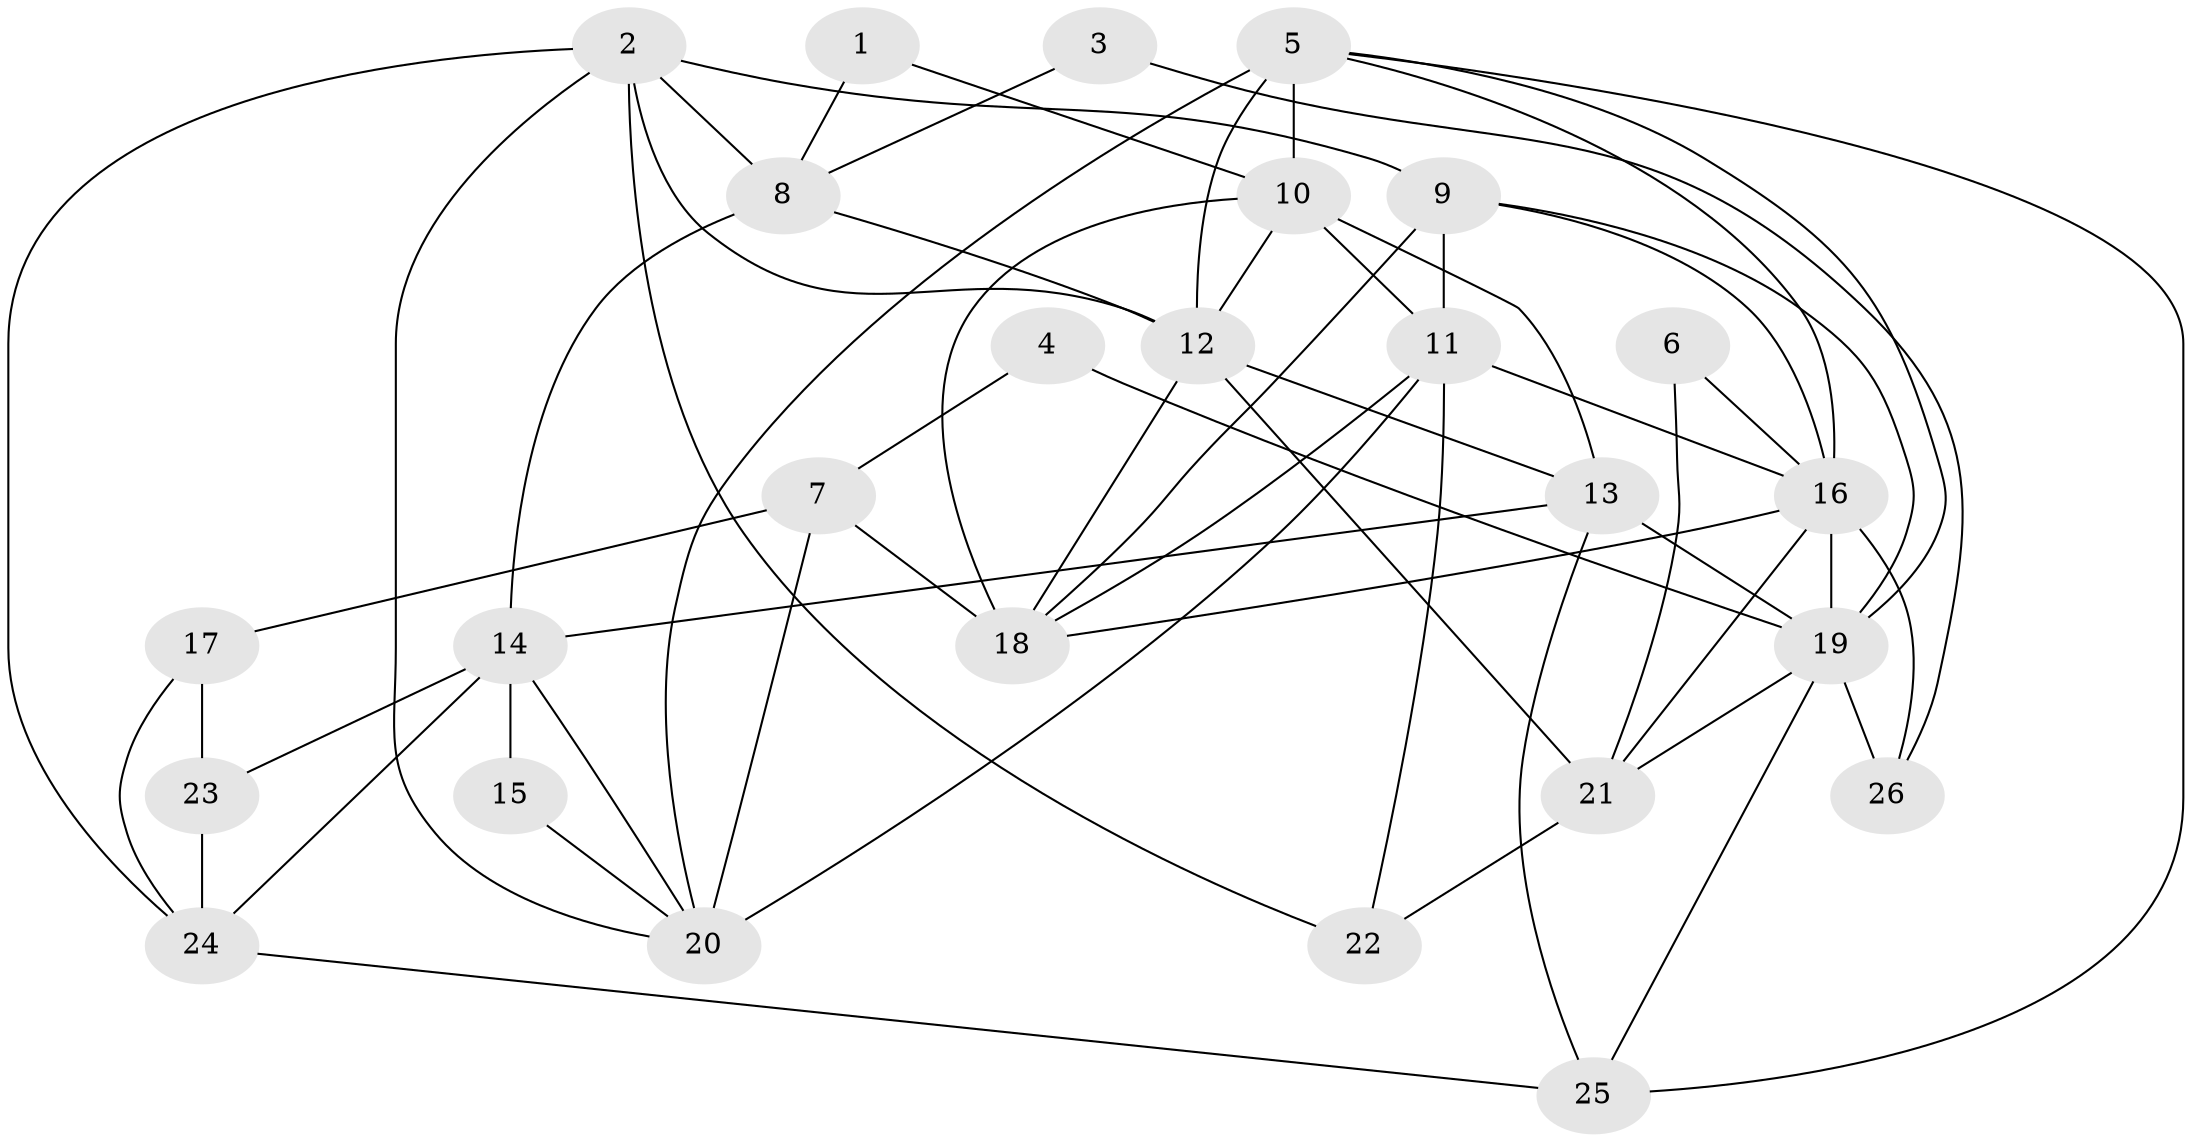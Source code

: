 // original degree distribution, {3: 0.21153846153846154, 2: 0.21153846153846154, 5: 0.1346153846153846, 6: 0.15384615384615385, 4: 0.23076923076923078, 8: 0.019230769230769232, 7: 0.038461538461538464}
// Generated by graph-tools (version 1.1) at 2025/02/03/09/25 03:02:05]
// undirected, 26 vertices, 60 edges
graph export_dot {
graph [start="1"]
  node [color=gray90,style=filled];
  1;
  2;
  3;
  4;
  5;
  6;
  7;
  8;
  9;
  10;
  11;
  12;
  13;
  14;
  15;
  16;
  17;
  18;
  19;
  20;
  21;
  22;
  23;
  24;
  25;
  26;
  1 -- 8 [weight=1.0];
  1 -- 10 [weight=1.0];
  2 -- 8 [weight=1.0];
  2 -- 9 [weight=1.0];
  2 -- 12 [weight=2.0];
  2 -- 20 [weight=1.0];
  2 -- 22 [weight=1.0];
  2 -- 24 [weight=2.0];
  3 -- 8 [weight=1.0];
  3 -- 26 [weight=1.0];
  4 -- 7 [weight=1.0];
  4 -- 19 [weight=2.0];
  5 -- 10 [weight=3.0];
  5 -- 12 [weight=1.0];
  5 -- 16 [weight=1.0];
  5 -- 19 [weight=1.0];
  5 -- 20 [weight=2.0];
  5 -- 25 [weight=1.0];
  6 -- 16 [weight=1.0];
  6 -- 21 [weight=1.0];
  7 -- 17 [weight=1.0];
  7 -- 18 [weight=2.0];
  7 -- 20 [weight=1.0];
  8 -- 12 [weight=1.0];
  8 -- 14 [weight=1.0];
  9 -- 11 [weight=2.0];
  9 -- 16 [weight=1.0];
  9 -- 18 [weight=1.0];
  9 -- 19 [weight=1.0];
  10 -- 11 [weight=1.0];
  10 -- 12 [weight=1.0];
  10 -- 13 [weight=1.0];
  10 -- 18 [weight=1.0];
  11 -- 16 [weight=2.0];
  11 -- 18 [weight=1.0];
  11 -- 20 [weight=1.0];
  11 -- 22 [weight=1.0];
  12 -- 13 [weight=1.0];
  12 -- 18 [weight=2.0];
  12 -- 21 [weight=2.0];
  13 -- 14 [weight=1.0];
  13 -- 19 [weight=2.0];
  13 -- 25 [weight=1.0];
  14 -- 15 [weight=1.0];
  14 -- 20 [weight=1.0];
  14 -- 23 [weight=1.0];
  14 -- 24 [weight=2.0];
  15 -- 20 [weight=1.0];
  16 -- 18 [weight=1.0];
  16 -- 19 [weight=1.0];
  16 -- 21 [weight=1.0];
  16 -- 26 [weight=1.0];
  17 -- 23 [weight=1.0];
  17 -- 24 [weight=1.0];
  19 -- 21 [weight=1.0];
  19 -- 25 [weight=1.0];
  19 -- 26 [weight=2.0];
  21 -- 22 [weight=1.0];
  23 -- 24 [weight=2.0];
  24 -- 25 [weight=1.0];
}
